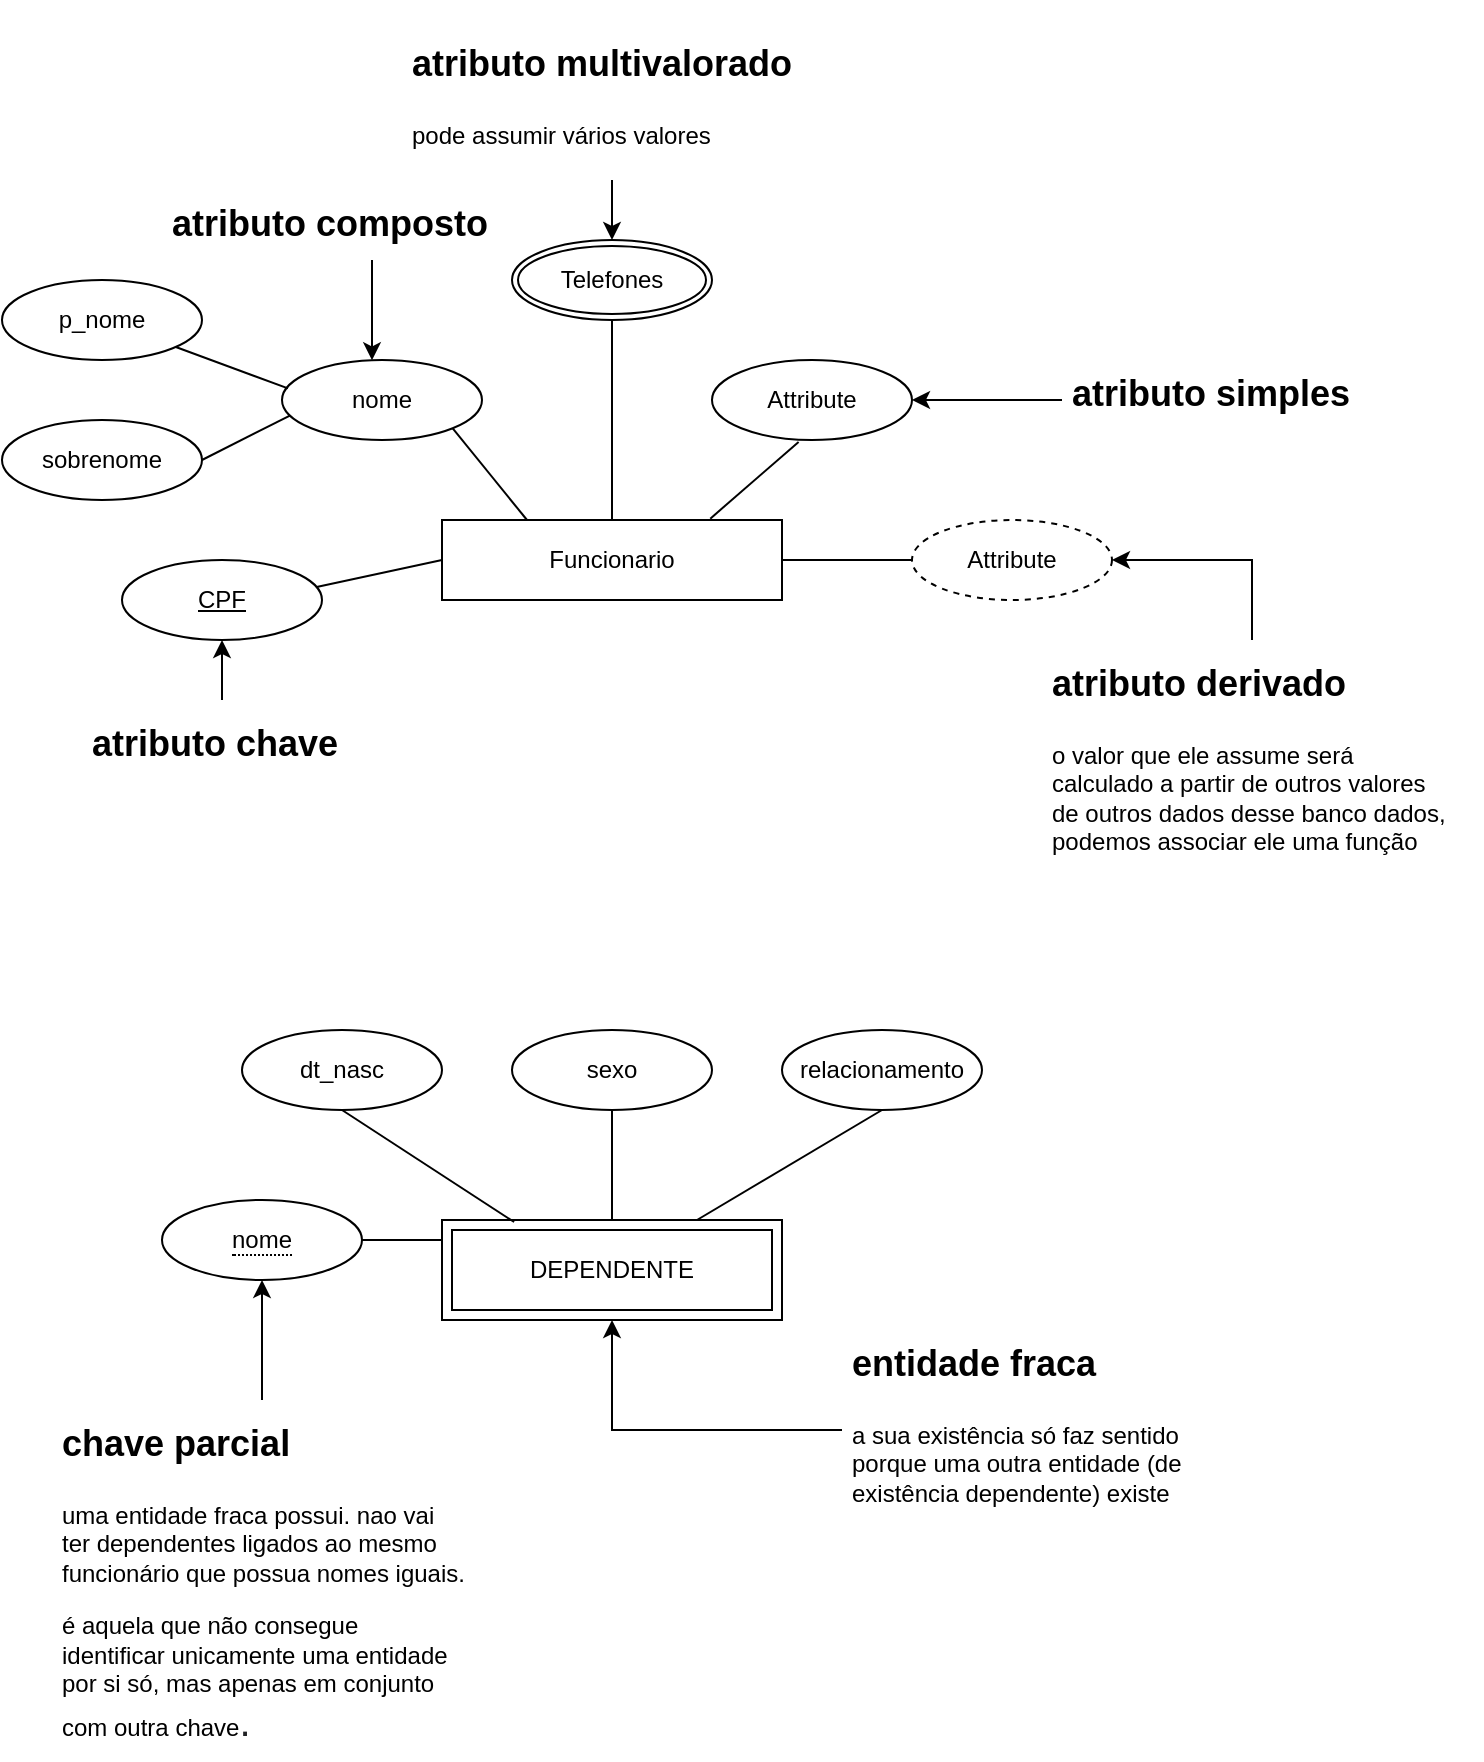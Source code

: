<mxfile version="22.1.18" type="github">
  <diagram name="Página-1" id="S361ctk1xc5gOGIzKsC4">
    <mxGraphModel dx="2870" dy="935" grid="1" gridSize="10" guides="1" tooltips="1" connect="1" arrows="1" fold="1" page="1" pageScale="1" pageWidth="827" pageHeight="1169" math="0" shadow="0">
      <root>
        <mxCell id="0" />
        <mxCell id="1" parent="0" />
        <mxCell id="2KZ7bM7U10jefUfa4J8F-73" value="" style="group" parent="1" vertex="1" connectable="0">
          <mxGeometry x="-770" y="130" width="740" height="870" as="geometry" />
        </mxCell>
        <mxCell id="2KZ7bM7U10jefUfa4J8F-1" value="Funcionario" style="whiteSpace=wrap;html=1;align=center;" parent="2KZ7bM7U10jefUfa4J8F-73" vertex="1">
          <mxGeometry x="220" y="250" width="170" height="40" as="geometry" />
        </mxCell>
        <mxCell id="2KZ7bM7U10jefUfa4J8F-2" value="nome" style="ellipse;whiteSpace=wrap;html=1;align=center;" parent="2KZ7bM7U10jefUfa4J8F-73" vertex="1">
          <mxGeometry x="140" y="170" width="100" height="40" as="geometry" />
        </mxCell>
        <mxCell id="2KZ7bM7U10jefUfa4J8F-3" value="Attribute" style="ellipse;whiteSpace=wrap;html=1;align=center;" parent="2KZ7bM7U10jefUfa4J8F-73" vertex="1">
          <mxGeometry x="355" y="170" width="100" height="40" as="geometry" />
        </mxCell>
        <mxCell id="2KZ7bM7U10jefUfa4J8F-4" value="Attribute" style="ellipse;whiteSpace=wrap;html=1;align=center;dashed=1;" parent="2KZ7bM7U10jefUfa4J8F-73" vertex="1">
          <mxGeometry x="455" y="250" width="100" height="40" as="geometry" />
        </mxCell>
        <mxCell id="2KZ7bM7U10jefUfa4J8F-5" value="Telefones" style="ellipse;shape=doubleEllipse;margin=3;whiteSpace=wrap;html=1;align=center;" parent="2KZ7bM7U10jefUfa4J8F-73" vertex="1">
          <mxGeometry x="255" y="110" width="100" height="40" as="geometry" />
        </mxCell>
        <mxCell id="2KZ7bM7U10jefUfa4J8F-15" value="sobrenome" style="ellipse;whiteSpace=wrap;html=1;align=center;" parent="2KZ7bM7U10jefUfa4J8F-73" vertex="1">
          <mxGeometry y="200" width="100" height="40" as="geometry" />
        </mxCell>
        <mxCell id="2KZ7bM7U10jefUfa4J8F-18" value="" style="endArrow=none;html=1;rounded=0;entryX=0.03;entryY=0.355;entryDx=0;entryDy=0;entryPerimeter=0;" parent="2KZ7bM7U10jefUfa4J8F-73" source="2KZ7bM7U10jefUfa4J8F-14" target="2KZ7bM7U10jefUfa4J8F-2" edge="1">
          <mxGeometry relative="1" as="geometry">
            <mxPoint x="90" y="150" as="sourcePoint" />
            <mxPoint x="130" y="180" as="targetPoint" />
          </mxGeometry>
        </mxCell>
        <mxCell id="2KZ7bM7U10jefUfa4J8F-19" value="" style="endArrow=none;html=1;rounded=0;entryX=0.08;entryY=0.275;entryDx=0;entryDy=0;entryPerimeter=0;" parent="2KZ7bM7U10jefUfa4J8F-73" target="2KZ7bM7U10jefUfa4J8F-14" edge="1">
          <mxGeometry relative="1" as="geometry">
            <mxPoint x="90" y="150" as="sourcePoint" />
            <mxPoint x="138" y="181" as="targetPoint" />
          </mxGeometry>
        </mxCell>
        <mxCell id="2KZ7bM7U10jefUfa4J8F-14" value="p_nome" style="ellipse;whiteSpace=wrap;html=1;align=center;" parent="2KZ7bM7U10jefUfa4J8F-73" vertex="1">
          <mxGeometry y="130" width="100" height="40" as="geometry" />
        </mxCell>
        <mxCell id="2KZ7bM7U10jefUfa4J8F-20" value="" style="endArrow=none;html=1;rounded=0;exitX=1;exitY=0.5;exitDx=0;exitDy=0;entryX=0.042;entryY=0.692;entryDx=0;entryDy=0;entryPerimeter=0;" parent="2KZ7bM7U10jefUfa4J8F-73" source="2KZ7bM7U10jefUfa4J8F-15" target="2KZ7bM7U10jefUfa4J8F-2" edge="1">
          <mxGeometry relative="1" as="geometry">
            <mxPoint x="110" y="210" as="sourcePoint" />
            <mxPoint x="150" y="190" as="targetPoint" />
            <Array as="points" />
          </mxGeometry>
        </mxCell>
        <mxCell id="2KZ7bM7U10jefUfa4J8F-24" value="" style="endArrow=none;html=1;rounded=0;exitX=0.789;exitY=-0.017;exitDx=0;exitDy=0;exitPerimeter=0;entryX=0.433;entryY=1.025;entryDx=0;entryDy=0;entryPerimeter=0;" parent="2KZ7bM7U10jefUfa4J8F-73" source="2KZ7bM7U10jefUfa4J8F-1" target="2KZ7bM7U10jefUfa4J8F-3" edge="1">
          <mxGeometry relative="1" as="geometry">
            <mxPoint x="280" y="210" as="sourcePoint" />
            <mxPoint x="440" y="210" as="targetPoint" />
          </mxGeometry>
        </mxCell>
        <mxCell id="2KZ7bM7U10jefUfa4J8F-25" value="" style="endArrow=none;html=1;rounded=0;exitX=0.5;exitY=0;exitDx=0;exitDy=0;entryX=0.5;entryY=1;entryDx=0;entryDy=0;" parent="2KZ7bM7U10jefUfa4J8F-73" source="2KZ7bM7U10jefUfa4J8F-1" target="2KZ7bM7U10jefUfa4J8F-5" edge="1">
          <mxGeometry relative="1" as="geometry">
            <mxPoint x="170" y="150" as="sourcePoint" />
            <mxPoint x="330" y="150" as="targetPoint" />
          </mxGeometry>
        </mxCell>
        <mxCell id="2KZ7bM7U10jefUfa4J8F-26" value="" style="endArrow=none;html=1;rounded=0;entryX=0.25;entryY=0;entryDx=0;entryDy=0;exitX=1;exitY=1;exitDx=0;exitDy=0;" parent="2KZ7bM7U10jefUfa4J8F-73" source="2KZ7bM7U10jefUfa4J8F-2" target="2KZ7bM7U10jefUfa4J8F-1" edge="1">
          <mxGeometry relative="1" as="geometry">
            <mxPoint x="110" y="209.17" as="sourcePoint" />
            <mxPoint x="270" y="209.17" as="targetPoint" />
          </mxGeometry>
        </mxCell>
        <mxCell id="2KZ7bM7U10jefUfa4J8F-29" value="" style="endArrow=none;html=1;rounded=0;exitX=1;exitY=0.5;exitDx=0;exitDy=0;entryX=0;entryY=0.5;entryDx=0;entryDy=0;" parent="2KZ7bM7U10jefUfa4J8F-73" source="2KZ7bM7U10jefUfa4J8F-1" target="2KZ7bM7U10jefUfa4J8F-4" edge="1">
          <mxGeometry relative="1" as="geometry">
            <mxPoint x="364" y="259" as="sourcePoint" />
            <mxPoint x="408" y="221" as="targetPoint" />
            <Array as="points" />
          </mxGeometry>
        </mxCell>
        <mxCell id="2KZ7bM7U10jefUfa4J8F-37" style="edgeStyle=orthogonalEdgeStyle;rounded=0;orthogonalLoop=1;jettySize=auto;html=1;entryX=0.5;entryY=0;entryDx=0;entryDy=0;" parent="2KZ7bM7U10jefUfa4J8F-73" source="2KZ7bM7U10jefUfa4J8F-35" target="2KZ7bM7U10jefUfa4J8F-5" edge="1">
          <mxGeometry relative="1" as="geometry" />
        </mxCell>
        <mxCell id="2KZ7bM7U10jefUfa4J8F-35" value="&lt;h1&gt;&lt;font style=&quot;font-size: 18px;&quot;&gt;atributo multivalorado&lt;/font&gt;&lt;/h1&gt;&lt;p&gt;pode assumir vários valores&lt;/p&gt;" style="text;html=1;strokeColor=none;fillColor=none;spacing=5;spacingTop=-20;whiteSpace=wrap;overflow=hidden;rounded=0;" parent="2KZ7bM7U10jefUfa4J8F-73" vertex="1">
          <mxGeometry x="200" width="210" height="80" as="geometry" />
        </mxCell>
        <mxCell id="2KZ7bM7U10jefUfa4J8F-36" value="&lt;h1&gt;&lt;font style=&quot;font-size: 18px;&quot;&gt;atributo composto&lt;/font&gt;&lt;/h1&gt;&lt;p&gt;&lt;br&gt;&lt;/p&gt;" style="text;html=1;strokeColor=none;fillColor=none;spacing=5;spacingTop=-20;whiteSpace=wrap;overflow=hidden;rounded=0;" parent="2KZ7bM7U10jefUfa4J8F-73" vertex="1">
          <mxGeometry x="80" y="80" width="210" height="40" as="geometry" />
        </mxCell>
        <mxCell id="2KZ7bM7U10jefUfa4J8F-39" style="edgeStyle=orthogonalEdgeStyle;rounded=0;orthogonalLoop=1;jettySize=auto;html=1;entryX=1;entryY=0.5;entryDx=0;entryDy=0;" parent="2KZ7bM7U10jefUfa4J8F-73" source="2KZ7bM7U10jefUfa4J8F-38" target="2KZ7bM7U10jefUfa4J8F-3" edge="1">
          <mxGeometry relative="1" as="geometry">
            <mxPoint x="495" y="160" as="targetPoint" />
          </mxGeometry>
        </mxCell>
        <mxCell id="2KZ7bM7U10jefUfa4J8F-38" value="&lt;h1&gt;&lt;font size=&quot;4&quot;&gt;atributo simples&lt;/font&gt;&lt;/h1&gt;" style="text;html=1;strokeColor=none;fillColor=none;spacing=5;spacingTop=-20;whiteSpace=wrap;overflow=hidden;rounded=0;" parent="2KZ7bM7U10jefUfa4J8F-73" vertex="1">
          <mxGeometry x="530" y="165" width="210" height="50" as="geometry" />
        </mxCell>
        <mxCell id="2KZ7bM7U10jefUfa4J8F-41" style="edgeStyle=orthogonalEdgeStyle;rounded=0;orthogonalLoop=1;jettySize=auto;html=1;entryX=0.45;entryY=0.004;entryDx=0;entryDy=0;entryPerimeter=0;" parent="2KZ7bM7U10jefUfa4J8F-73" source="2KZ7bM7U10jefUfa4J8F-36" target="2KZ7bM7U10jefUfa4J8F-2" edge="1">
          <mxGeometry relative="1" as="geometry" />
        </mxCell>
        <mxCell id="2KZ7bM7U10jefUfa4J8F-44" style="edgeStyle=orthogonalEdgeStyle;rounded=0;orthogonalLoop=1;jettySize=auto;html=1;entryX=1;entryY=0.5;entryDx=0;entryDy=0;" parent="2KZ7bM7U10jefUfa4J8F-73" source="2KZ7bM7U10jefUfa4J8F-43" target="2KZ7bM7U10jefUfa4J8F-4" edge="1">
          <mxGeometry relative="1" as="geometry" />
        </mxCell>
        <mxCell id="2KZ7bM7U10jefUfa4J8F-43" value="&lt;h1&gt;&lt;font style=&quot;font-size: 18px;&quot;&gt;atributo derivado&lt;/font&gt;&lt;/h1&gt;&lt;p&gt;o valor que ele assume será calculado a partir de outros valores de outros dados desse banco dados, podemos associar ele uma função&lt;/p&gt;" style="text;html=1;strokeColor=none;fillColor=none;spacing=5;spacingTop=-20;whiteSpace=wrap;overflow=hidden;rounded=0;" parent="2KZ7bM7U10jefUfa4J8F-73" vertex="1">
          <mxGeometry x="520" y="310" width="210" height="140" as="geometry" />
        </mxCell>
        <mxCell id="2KZ7bM7U10jefUfa4J8F-45" value="DEPENDENTE" style="shape=ext;margin=3;double=1;whiteSpace=wrap;html=1;align=center;" parent="2KZ7bM7U10jefUfa4J8F-73" vertex="1">
          <mxGeometry x="220" y="600" width="170" height="50" as="geometry" />
        </mxCell>
        <mxCell id="2KZ7bM7U10jefUfa4J8F-46" value="sexo" style="ellipse;whiteSpace=wrap;html=1;align=center;" parent="2KZ7bM7U10jefUfa4J8F-73" vertex="1">
          <mxGeometry x="255" y="505" width="100" height="40" as="geometry" />
        </mxCell>
        <mxCell id="2KZ7bM7U10jefUfa4J8F-47" value="dt_nasc" style="ellipse;whiteSpace=wrap;html=1;align=center;" parent="2KZ7bM7U10jefUfa4J8F-73" vertex="1">
          <mxGeometry x="120" y="505" width="100" height="40" as="geometry" />
        </mxCell>
        <mxCell id="2KZ7bM7U10jefUfa4J8F-48" value="relacionamento" style="ellipse;whiteSpace=wrap;html=1;align=center;" parent="2KZ7bM7U10jefUfa4J8F-73" vertex="1">
          <mxGeometry x="390" y="505" width="100" height="40" as="geometry" />
        </mxCell>
        <mxCell id="2KZ7bM7U10jefUfa4J8F-50" style="edgeStyle=orthogonalEdgeStyle;rounded=0;orthogonalLoop=1;jettySize=auto;html=1;entryX=0.5;entryY=1;entryDx=0;entryDy=0;" parent="2KZ7bM7U10jefUfa4J8F-73" source="2KZ7bM7U10jefUfa4J8F-49" target="2KZ7bM7U10jefUfa4J8F-45" edge="1">
          <mxGeometry relative="1" as="geometry" />
        </mxCell>
        <mxCell id="2KZ7bM7U10jefUfa4J8F-49" value="&lt;h1&gt;&lt;font style=&quot;font-size: 18px;&quot;&gt;entidade fraca&lt;/font&gt;&lt;/h1&gt;&lt;p&gt;a sua existência só faz sentido porque uma outra entidade (de existência dependente) existe&lt;/p&gt;" style="text;html=1;strokeColor=none;fillColor=none;spacing=5;spacingTop=-20;whiteSpace=wrap;overflow=hidden;rounded=0;" parent="2KZ7bM7U10jefUfa4J8F-73" vertex="1">
          <mxGeometry x="420" y="650" width="210" height="110" as="geometry" />
        </mxCell>
        <mxCell id="2KZ7bM7U10jefUfa4J8F-51" value="" style="endArrow=none;html=1;rounded=0;entryX=0.212;entryY=0.02;entryDx=0;entryDy=0;entryPerimeter=0;exitX=0.5;exitY=1;exitDx=0;exitDy=0;" parent="2KZ7bM7U10jefUfa4J8F-73" source="2KZ7bM7U10jefUfa4J8F-47" target="2KZ7bM7U10jefUfa4J8F-45" edge="1">
          <mxGeometry relative="1" as="geometry">
            <mxPoint x="160" y="560" as="sourcePoint" />
            <mxPoint x="320" y="560" as="targetPoint" />
          </mxGeometry>
        </mxCell>
        <mxCell id="2KZ7bM7U10jefUfa4J8F-54" value="" style="endArrow=none;html=1;rounded=0;entryX=0.5;entryY=0;entryDx=0;entryDy=0;exitX=0.5;exitY=1;exitDx=0;exitDy=0;" parent="2KZ7bM7U10jefUfa4J8F-73" source="2KZ7bM7U10jefUfa4J8F-46" target="2KZ7bM7U10jefUfa4J8F-45" edge="1">
          <mxGeometry relative="1" as="geometry">
            <mxPoint x="300" y="550" as="sourcePoint" />
            <mxPoint x="366" y="596" as="targetPoint" />
          </mxGeometry>
        </mxCell>
        <mxCell id="2KZ7bM7U10jefUfa4J8F-55" value="" style="endArrow=none;html=1;rounded=0;entryX=0.75;entryY=0;entryDx=0;entryDy=0;exitX=0.5;exitY=1;exitDx=0;exitDy=0;" parent="2KZ7bM7U10jefUfa4J8F-73" source="2KZ7bM7U10jefUfa4J8F-48" target="2KZ7bM7U10jefUfa4J8F-45" edge="1">
          <mxGeometry relative="1" as="geometry">
            <mxPoint x="315" y="555" as="sourcePoint" />
            <mxPoint x="315" y="610" as="targetPoint" />
          </mxGeometry>
        </mxCell>
        <mxCell id="2KZ7bM7U10jefUfa4J8F-56" style="edgeStyle=orthogonalEdgeStyle;rounded=0;orthogonalLoop=1;jettySize=auto;html=1;exitX=0.5;exitY=1;exitDx=0;exitDy=0;" parent="2KZ7bM7U10jefUfa4J8F-73" source="2KZ7bM7U10jefUfa4J8F-36" target="2KZ7bM7U10jefUfa4J8F-36" edge="1">
          <mxGeometry relative="1" as="geometry" />
        </mxCell>
        <mxCell id="2KZ7bM7U10jefUfa4J8F-58" value="" style="endArrow=none;html=1;rounded=0;entryX=0;entryY=0.5;entryDx=0;entryDy=0;exitX=0.95;exitY=0.35;exitDx=0;exitDy=0;exitPerimeter=0;" parent="2KZ7bM7U10jefUfa4J8F-73" source="2KZ7bM7U10jefUfa4J8F-60" target="2KZ7bM7U10jefUfa4J8F-1" edge="1">
          <mxGeometry relative="1" as="geometry">
            <mxPoint x="155.355" y="285.858" as="sourcePoint" />
            <mxPoint x="224" y="280" as="targetPoint" />
            <Array as="points" />
          </mxGeometry>
        </mxCell>
        <mxCell id="2KZ7bM7U10jefUfa4J8F-59" value="&lt;h1&gt;&lt;font size=&quot;4&quot;&gt;atributo chave&lt;/font&gt;&lt;/h1&gt;" style="text;html=1;strokeColor=none;fillColor=none;spacing=5;spacingTop=-20;whiteSpace=wrap;overflow=hidden;rounded=0;" parent="2KZ7bM7U10jefUfa4J8F-73" vertex="1">
          <mxGeometry x="40" y="340" width="140" height="40" as="geometry" />
        </mxCell>
        <mxCell id="2KZ7bM7U10jefUfa4J8F-60" value="CPF" style="ellipse;whiteSpace=wrap;html=1;align=center;fontStyle=4;" parent="2KZ7bM7U10jefUfa4J8F-73" vertex="1">
          <mxGeometry x="60" y="270" width="100" height="40" as="geometry" />
        </mxCell>
        <mxCell id="2KZ7bM7U10jefUfa4J8F-61" style="edgeStyle=orthogonalEdgeStyle;rounded=0;orthogonalLoop=1;jettySize=auto;html=1;entryX=0.5;entryY=1;entryDx=0;entryDy=0;" parent="2KZ7bM7U10jefUfa4J8F-73" source="2KZ7bM7U10jefUfa4J8F-59" target="2KZ7bM7U10jefUfa4J8F-60" edge="1">
          <mxGeometry relative="1" as="geometry" />
        </mxCell>
        <mxCell id="2KZ7bM7U10jefUfa4J8F-62" value="&lt;span style=&quot;border-bottom: 1px dotted&quot;&gt;nome&lt;/span&gt;" style="ellipse;whiteSpace=wrap;html=1;align=center;" parent="2KZ7bM7U10jefUfa4J8F-73" vertex="1">
          <mxGeometry x="80" y="590" width="100" height="40" as="geometry" />
        </mxCell>
        <mxCell id="2KZ7bM7U10jefUfa4J8F-64" style="edgeStyle=orthogonalEdgeStyle;rounded=0;orthogonalLoop=1;jettySize=auto;html=1;entryX=0.5;entryY=1;entryDx=0;entryDy=0;" parent="2KZ7bM7U10jefUfa4J8F-73" source="2KZ7bM7U10jefUfa4J8F-63" target="2KZ7bM7U10jefUfa4J8F-62" edge="1">
          <mxGeometry relative="1" as="geometry" />
        </mxCell>
        <mxCell id="2KZ7bM7U10jefUfa4J8F-63" value="&lt;h1&gt;&lt;font style=&quot;font-size: 18px;&quot;&gt;chave parcial&lt;/font&gt;&lt;/h1&gt;&lt;p&gt;uma entidade fraca possui. nao vai ter dependentes ligados ao mesmo funcionário que possua nomes iguais.&lt;/p&gt;&lt;p&gt;é aquela que não consegue identificar unicamente uma entidade por si só, mas apenas em conjunto com outra chave&lt;span style=&quot;caret-color: rgb(32, 33, 36); color: rgb(32, 33, 36); font-family: &amp;quot;Google Sans&amp;quot;, arial, sans-serif; font-size: 20px; background-color: rgb(255, 255, 255);&quot;&gt;.&lt;/span&gt;&lt;br&gt;&lt;/p&gt;" style="text;html=1;strokeColor=none;fillColor=none;spacing=5;spacingTop=-20;whiteSpace=wrap;overflow=hidden;rounded=0;" parent="2KZ7bM7U10jefUfa4J8F-73" vertex="1">
          <mxGeometry x="25" y="690" width="210" height="180" as="geometry" />
        </mxCell>
        <mxCell id="2KZ7bM7U10jefUfa4J8F-67" value="" style="endArrow=none;html=1;rounded=0;exitX=1;exitY=0.5;exitDx=0;exitDy=0;" parent="2KZ7bM7U10jefUfa4J8F-73" source="2KZ7bM7U10jefUfa4J8F-62" edge="1">
          <mxGeometry relative="1" as="geometry">
            <mxPoint x="315" y="555" as="sourcePoint" />
            <mxPoint x="220" y="610" as="targetPoint" />
          </mxGeometry>
        </mxCell>
      </root>
    </mxGraphModel>
  </diagram>
</mxfile>
